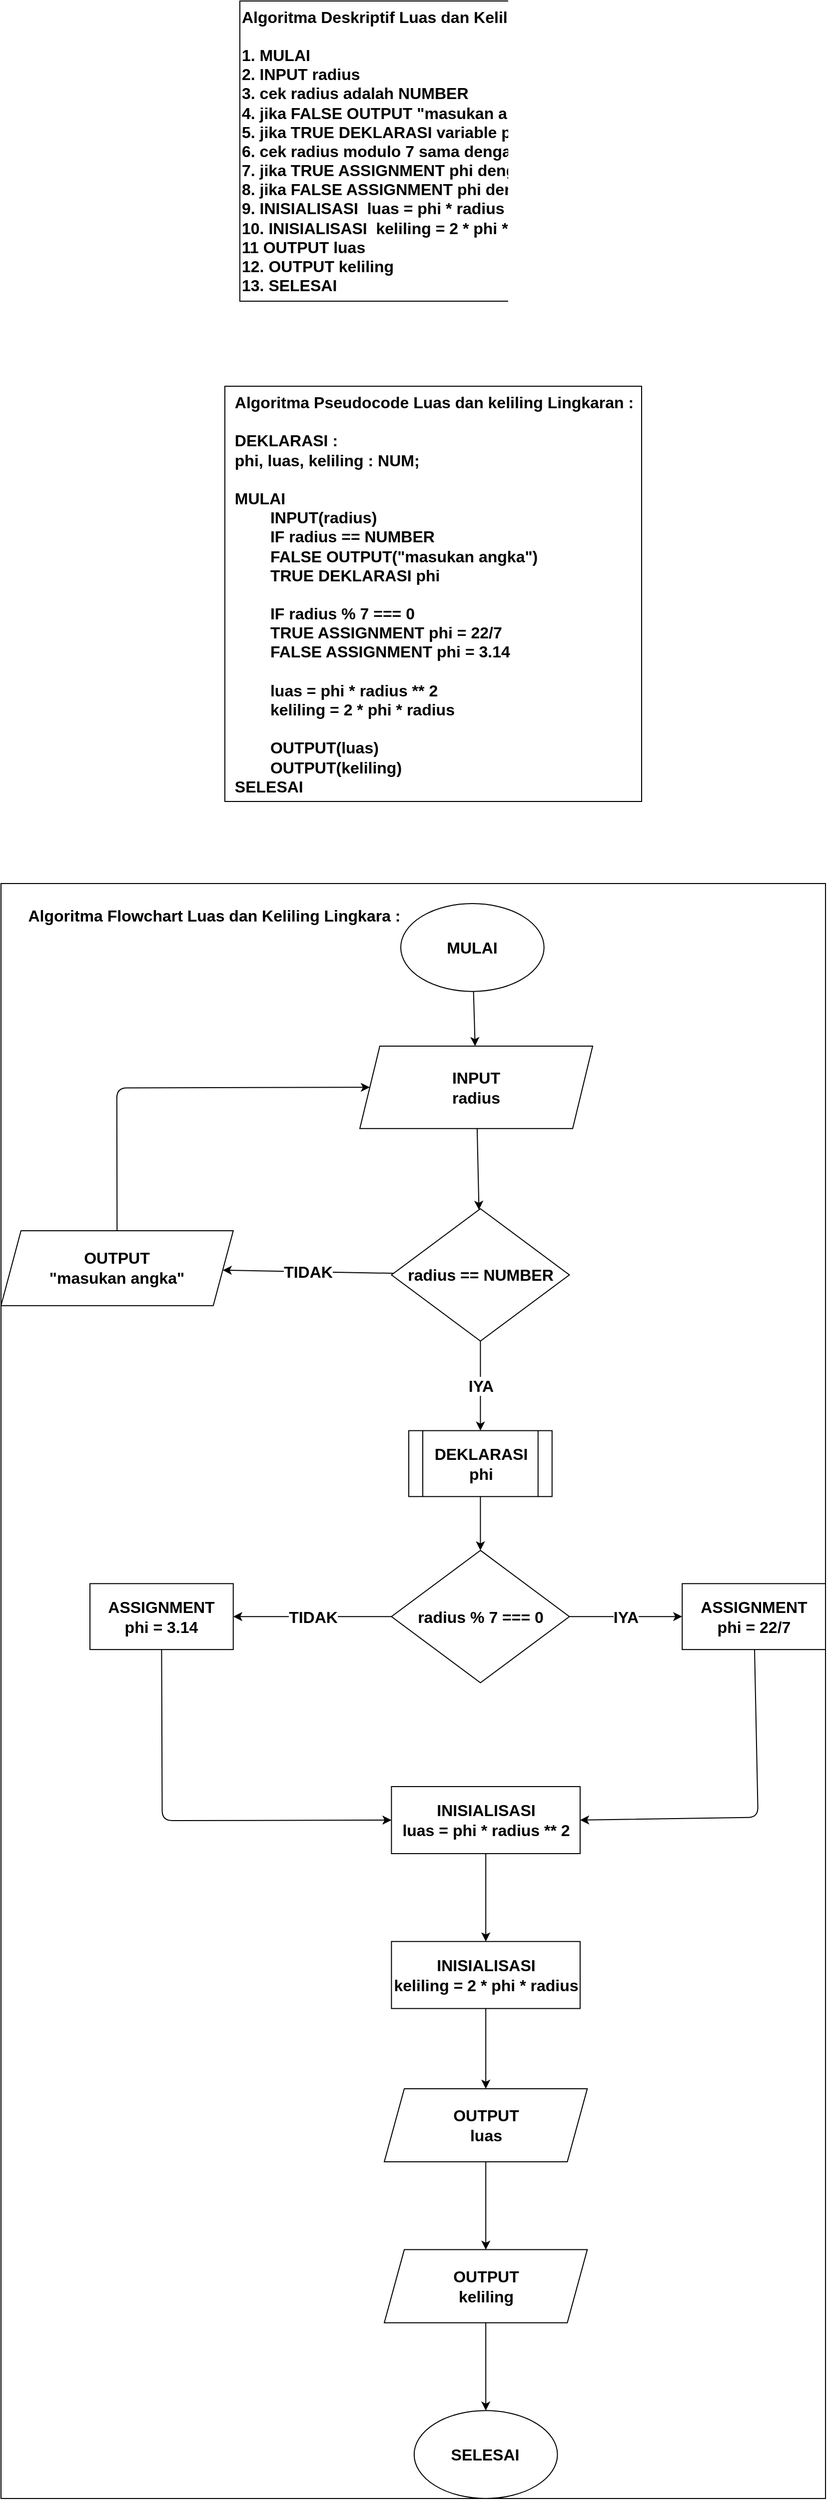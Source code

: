 <mxfile>
    <diagram id="Z_1v_yseV55WeTT9Byki" name="Page-1">
        <mxGraphModel dx="1515" dy="2095" grid="0" gridSize="10" guides="1" tooltips="1" connect="1" arrows="1" fold="1" page="1" pageScale="1" pageWidth="850" pageHeight="1100" math="0" shadow="0">
            <root>
                <mxCell id="0"/>
                <mxCell id="1" parent="0"/>
                <mxCell id="33" value="" style="group;strokeColor=default;fontStyle=1;fontSize=16;" parent="1" vertex="1" connectable="0">
                    <mxGeometry x="15" y="-147" width="825" height="1614" as="geometry"/>
                </mxCell>
                <mxCell id="2" value="&lt;font style=&quot;font-size: 16px;&quot;&gt;MULAI&lt;/font&gt;" style="ellipse;whiteSpace=wrap;html=1;strokeColor=default;labelBorderColor=none;fontStyle=1;fontSize=16;" parent="33" vertex="1">
                    <mxGeometry x="399.998" y="20" width="143.374" height="87.837" as="geometry"/>
                </mxCell>
                <mxCell id="3" value="&lt;font style=&quot;font-size: 16px;&quot;&gt;INPUT&lt;br style=&quot;font-size: 16px;&quot;&gt;radius&lt;/font&gt;" style="shape=parallelogram;perimeter=parallelogramPerimeter;whiteSpace=wrap;html=1;fixedSize=1;labelBorderColor=none;strokeColor=default;fontStyle=1;fontSize=16;" parent="33" vertex="1">
                    <mxGeometry x="359.033" y="162.498" width="232.983" height="82.347" as="geometry"/>
                </mxCell>
                <mxCell id="4" value="" style="edgeStyle=none;html=1;fontSize=16;labelBorderColor=none;strokeColor=default;fontStyle=1" parent="33" source="2" target="3" edge="1">
                    <mxGeometry relative="1" as="geometry"/>
                </mxCell>
                <mxCell id="5" value="radius == NUMBER" style="rhombus;whiteSpace=wrap;html=1;labelBorderColor=none;strokeColor=default;fontStyle=1;fontSize=16;" parent="33" vertex="1">
                    <mxGeometry x="390.695" y="324.996" width="178.023" height="132.304" as="geometry"/>
                </mxCell>
                <mxCell id="6" value="" style="edgeStyle=none;html=1;labelBorderColor=none;strokeColor=default;fontSize=16;fontStyle=1" parent="33" source="3" target="5" edge="1">
                    <mxGeometry relative="1" as="geometry"/>
                </mxCell>
                <mxCell id="9" style="edgeStyle=none;html=1;entryX=0;entryY=0.5;entryDx=0;entryDy=0;labelBorderColor=none;strokeColor=default;fontSize=16;fontStyle=1" parent="33" source="7" target="3" edge="1">
                    <mxGeometry relative="1" as="geometry">
                        <Array as="points">
                            <mxPoint x="115.894" y="204.22"/>
                        </Array>
                    </mxGeometry>
                </mxCell>
                <mxCell id="7" value="OUTPUT&lt;br style=&quot;font-size: 16px;&quot;&gt;&quot;masukan angka&quot;" style="shape=parallelogram;perimeter=parallelogramPerimeter;whiteSpace=wrap;html=1;fixedSize=1;labelBorderColor=none;strokeColor=default;fontStyle=1;fontSize=16;" parent="33" vertex="1">
                    <mxGeometry y="346.955" width="232.386" height="74.936" as="geometry"/>
                </mxCell>
                <mxCell id="8" value="TIDAK" style="edgeStyle=none;html=1;labelBorderColor=none;strokeColor=default;fontSize=16;fontStyle=1" parent="33" source="5" target="7" edge="1">
                    <mxGeometry relative="1" as="geometry"/>
                </mxCell>
                <mxCell id="10" value="radius % 7 === 0" style="rhombus;whiteSpace=wrap;html=1;labelBorderColor=none;strokeColor=default;fontStyle=1;fontSize=16;" parent="33" vertex="1">
                    <mxGeometry x="390.695" y="666.461" width="178.023" height="132.304" as="geometry"/>
                </mxCell>
                <mxCell id="14" value="" style="edgeStyle=none;html=1;labelBorderColor=none;strokeColor=default;fontSize=16;fontStyle=1" parent="33" source="12" target="10" edge="1">
                    <mxGeometry relative="1" as="geometry"/>
                </mxCell>
                <mxCell id="12" value="DEKLARASI&lt;br&gt;phi" style="shape=process;whiteSpace=wrap;html=1;backgroundOutline=1;labelBorderColor=none;strokeColor=default;fontStyle=1;fontSize=16;" parent="33" vertex="1">
                    <mxGeometry x="408.02" y="546.784" width="143.374" height="65.878" as="geometry"/>
                </mxCell>
                <mxCell id="13" value="IYA" style="edgeStyle=none;html=1;labelBorderColor=none;strokeColor=default;fontSize=16;fontStyle=1" parent="33" source="5" target="12" edge="1">
                    <mxGeometry relative="1" as="geometry"/>
                </mxCell>
                <mxCell id="15" value="ASSIGNMENT&lt;br style=&quot;font-size: 16px;&quot;&gt;phi = 3.14" style="whiteSpace=wrap;html=1;labelBorderColor=none;strokeColor=default;fontStyle=1;fontSize=16;" parent="33" vertex="1">
                    <mxGeometry x="89.012" y="699.674" width="143.374" height="65.878" as="geometry"/>
                </mxCell>
                <mxCell id="16" value="TIDAK" style="edgeStyle=none;html=1;labelBorderColor=none;strokeColor=default;fontSize=16;fontStyle=1" parent="33" source="10" target="15" edge="1">
                    <mxGeometry relative="1" as="geometry"/>
                </mxCell>
                <mxCell id="17" value="ASSIGNMENT&lt;br style=&quot;font-size: 16px;&quot;&gt;phi = 22/7" style="whiteSpace=wrap;html=1;labelBorderColor=none;strokeColor=default;fontStyle=1;fontSize=16;" parent="33" vertex="1">
                    <mxGeometry x="681.626" y="699.674" width="143.374" height="65.878" as="geometry"/>
                </mxCell>
                <mxCell id="18" value="IYA" style="edgeStyle=none;html=1;labelBorderColor=none;strokeColor=default;fontSize=16;fontStyle=1" parent="33" source="10" target="17" edge="1">
                    <mxGeometry relative="1" as="geometry"/>
                </mxCell>
                <mxCell id="19" value="INISIALISASI&lt;br style=&quot;font-size: 16px;&quot;&gt;luas = phi * radius ** 2" style="whiteSpace=wrap;html=1;labelBorderColor=none;strokeColor=default;fontStyle=1;fontSize=16;" parent="33" vertex="1">
                    <mxGeometry x="390.695" y="902.522" width="188.776" height="66.976" as="geometry"/>
                </mxCell>
                <mxCell id="21" style="edgeStyle=none;html=1;exitX=0.5;exitY=1;exitDx=0;exitDy=0;labelBorderColor=none;strokeColor=default;fontSize=16;entryX=0;entryY=0.5;entryDx=0;entryDy=0;fontStyle=1" parent="33" source="15" target="19" edge="1">
                    <mxGeometry relative="1" as="geometry">
                        <Array as="points">
                            <mxPoint x="161.296" y="936.559"/>
                        </Array>
                    </mxGeometry>
                </mxCell>
                <mxCell id="20" value="" style="edgeStyle=none;html=1;labelBorderColor=none;strokeColor=default;fontSize=16;entryX=1;entryY=0.5;entryDx=0;entryDy=0;fontStyle=1" parent="33" source="17" target="19" edge="1">
                    <mxGeometry relative="1" as="geometry">
                        <Array as="points">
                            <mxPoint x="757.495" y="933.265"/>
                        </Array>
                    </mxGeometry>
                </mxCell>
                <mxCell id="22" value="INISIALISASI&lt;br style=&quot;font-size: 16px;&quot;&gt;keliling = 2 * phi * radius" style="whiteSpace=wrap;html=1;labelBorderColor=none;strokeColor=default;fontStyle=1;fontSize=16;" parent="33" vertex="1">
                    <mxGeometry x="390.695" y="1057.335" width="188.776" height="66.976" as="geometry"/>
                </mxCell>
                <mxCell id="23" value="" style="edgeStyle=none;html=1;labelBorderColor=none;strokeColor=default;fontSize=16;fontStyle=1" parent="33" source="19" target="22" edge="1">
                    <mxGeometry relative="1" as="geometry"/>
                </mxCell>
                <mxCell id="24" value="OUTPUT&lt;br style=&quot;font-size: 16px;&quot;&gt;luas" style="shape=parallelogram;perimeter=parallelogramPerimeter;whiteSpace=wrap;html=1;fixedSize=1;labelBorderColor=none;strokeColor=default;fontStyle=1;fontSize=16;" parent="33" vertex="1">
                    <mxGeometry x="383.526" y="1204.461" width="203.114" height="73.014" as="geometry"/>
                </mxCell>
                <mxCell id="25" value="" style="edgeStyle=none;html=1;labelBorderColor=none;strokeColor=default;fontSize=16;fontStyle=1" parent="33" source="22" target="24" edge="1">
                    <mxGeometry relative="1" as="geometry"/>
                </mxCell>
                <mxCell id="27" value="OUTPUT&lt;br style=&quot;font-size: 16px;&quot;&gt;keliling" style="shape=parallelogram;perimeter=parallelogramPerimeter;whiteSpace=wrap;html=1;fixedSize=1;labelBorderColor=none;strokeColor=default;fontStyle=1;fontSize=16;" parent="33" vertex="1">
                    <mxGeometry x="383.526" y="1365.312" width="203.114" height="73.014" as="geometry"/>
                </mxCell>
                <mxCell id="28" value="" style="edgeStyle=none;html=1;labelBorderColor=none;strokeColor=default;fontSize=16;fontStyle=1" parent="33" source="24" target="27" edge="1">
                    <mxGeometry relative="1" as="geometry"/>
                </mxCell>
                <mxCell id="31" value="&lt;font style=&quot;font-size: 16px;&quot;&gt;SELESAI&lt;/font&gt;" style="ellipse;whiteSpace=wrap;html=1;strokeColor=default;labelBorderColor=none;fontStyle=1;fontSize=16;" parent="33" vertex="1">
                    <mxGeometry x="413.396" y="1526.163" width="143.374" height="87.837" as="geometry"/>
                </mxCell>
                <mxCell id="30" value="" style="edgeStyle=none;html=1;labelBorderColor=none;strokeColor=default;fontSize=16;entryX=0.5;entryY=0;entryDx=0;entryDy=0;fontStyle=1" parent="33" source="27" target="31" edge="1">
                    <mxGeometry relative="1" as="geometry">
                        <mxPoint x="507.285" y="1518.88" as="targetPoint"/>
                    </mxGeometry>
                </mxCell>
                <mxCell id="34" value="Algoritma Flowchart Luas dan Keliling Lingkara :" style="text;html=1;align=center;verticalAlign=middle;resizable=0;points=[];autosize=1;strokeColor=none;fillColor=none;fontSize=16;fontStyle=1" parent="33" vertex="1">
                    <mxGeometry x="17.02" y="16" width="391" height="31" as="geometry"/>
                </mxCell>
                <mxCell id="35" value="Algoritma Deskriptif Luas dan Keliling Lingkaran :&lt;br&gt;&lt;br&gt;1. MULAI&lt;br&gt;2. INPUT radius&lt;br&gt;3. cek radius adalah NUMBER&lt;br&gt;4. jika FALSE OUTPUT &quot;masukan angka&quot;&lt;br&gt;5. jika TRUE DEKLARASI variable phi&lt;br&gt;6. cek radius modulo 7 sama dengan 0&lt;br&gt;7. jika TRUE ASSIGNMENT phi dengan 22/7&lt;br&gt;8. jika FALSE ASSIGNMENT phi dengan 3.14&lt;br&gt;9. INISIALISASI&amp;nbsp; luas = phi * radius ** 2&lt;br&gt;10. INISIALISASI&amp;nbsp; keliling = 2 * phi * radius&lt;br&gt;11 OUTPUT luas&lt;br&gt;12. OUTPUT keliling&lt;br&gt;13. SELESAI" style="text;html=1;align=left;verticalAlign=middle;resizable=0;points=[];autosize=1;strokeColor=default;fillColor=none;fontSize=16;fontStyle=1" parent="1" vertex="1">
                    <mxGeometry x="254" y="-1029" width="399" height="300" as="geometry"/>
                </mxCell>
                <mxCell id="36" value="Algoritma Pseudocode Luas dan keliling Lingkaran :&lt;br&gt;&lt;br&gt;&lt;div style=&quot;text-align: left;&quot;&gt;DEKLARASI :&lt;/div&gt;&lt;div style=&quot;text-align: left;&quot;&gt;phi, luas, keliling : NUM;&lt;/div&gt;&lt;div style=&quot;text-align: left;&quot;&gt;&lt;br&gt;&lt;/div&gt;&lt;div style=&quot;text-align: left;&quot;&gt;MULAI&lt;/div&gt;&lt;div style=&quot;text-align: left;&quot;&gt;&lt;span style=&quot;white-space: pre;&quot;&gt;&#9;&lt;/span&gt;INPUT(radius)&lt;br&gt;&lt;/div&gt;&lt;div style=&quot;text-align: left;&quot;&gt;&lt;span style=&quot;white-space: pre;&quot;&gt;&#9;&lt;/span&gt;IF radius == NUMBER&lt;br&gt;&lt;/div&gt;&lt;div style=&quot;text-align: left;&quot;&gt;&lt;span style=&quot;white-space: pre;&quot;&gt;&#9;&lt;/span&gt;FALSE OUTPUT(&quot;masukan angka&quot;)&lt;br&gt;&lt;/div&gt;&lt;div style=&quot;text-align: left;&quot;&gt;&lt;span style=&quot;white-space: pre;&quot;&gt;&#9;&lt;/span&gt;TRUE DEKLARASI phi&lt;br&gt;&lt;/div&gt;&lt;div style=&quot;text-align: left;&quot;&gt;&lt;span style=&quot;white-space: pre;&quot;&gt;&#9;&lt;/span&gt;&lt;br&gt;&lt;/div&gt;&lt;div style=&quot;text-align: left;&quot;&gt;&lt;span style=&quot;white-space: pre;&quot;&gt;&#9;&lt;/span&gt;IF radius % 7 === 0&lt;br&gt;&lt;/div&gt;&lt;div style=&quot;text-align: left;&quot;&gt;&lt;span style=&quot;white-space: pre;&quot;&gt;&#9;&lt;/span&gt;TRUE ASSIGNMENT phi = 22/7&lt;br&gt;&lt;/div&gt;&lt;div style=&quot;text-align: left;&quot;&gt;&lt;span style=&quot;white-space: pre;&quot;&gt;&#9;&lt;/span&gt;FALSE ASSIGNMENT phi = 3.14&lt;br&gt;&lt;/div&gt;&lt;div style=&quot;text-align: left;&quot;&gt;&lt;br&gt;&lt;/div&gt;&lt;div style=&quot;text-align: left;&quot;&gt;&lt;span style=&quot;white-space: pre;&quot;&gt;&#9;&lt;/span&gt;luas = phi * radius ** 2&lt;br&gt;&lt;/div&gt;&lt;div style=&quot;text-align: left;&quot;&gt;&lt;span style=&quot;white-space: pre;&quot;&gt;&#9;&lt;/span&gt;keliling = 2 * phi * radius&lt;br&gt;&lt;/div&gt;&lt;div style=&quot;text-align: left;&quot;&gt;&lt;br&gt;&lt;/div&gt;&lt;div style=&quot;text-align: left;&quot;&gt;&lt;span style=&quot;white-space: pre;&quot;&gt;&#9;&lt;/span&gt;OUTPUT(luas)&lt;br&gt;&lt;/div&gt;&lt;div style=&quot;text-align: left;&quot;&gt;&lt;span style=&quot;white-space: pre;&quot;&gt;&#9;&lt;/span&gt;OUTPUT(keliling)&lt;/div&gt;&lt;div style=&quot;text-align: left;&quot;&gt;SELESAI&lt;/div&gt;" style="text;html=1;align=center;verticalAlign=middle;resizable=0;points=[];autosize=1;strokeColor=default;fillColor=none;fontSize=16;fontStyle=1" parent="1" vertex="1">
                    <mxGeometry x="239" y="-644" width="417" height="415" as="geometry"/>
                </mxCell>
            </root>
        </mxGraphModel>
    </diagram>
</mxfile>